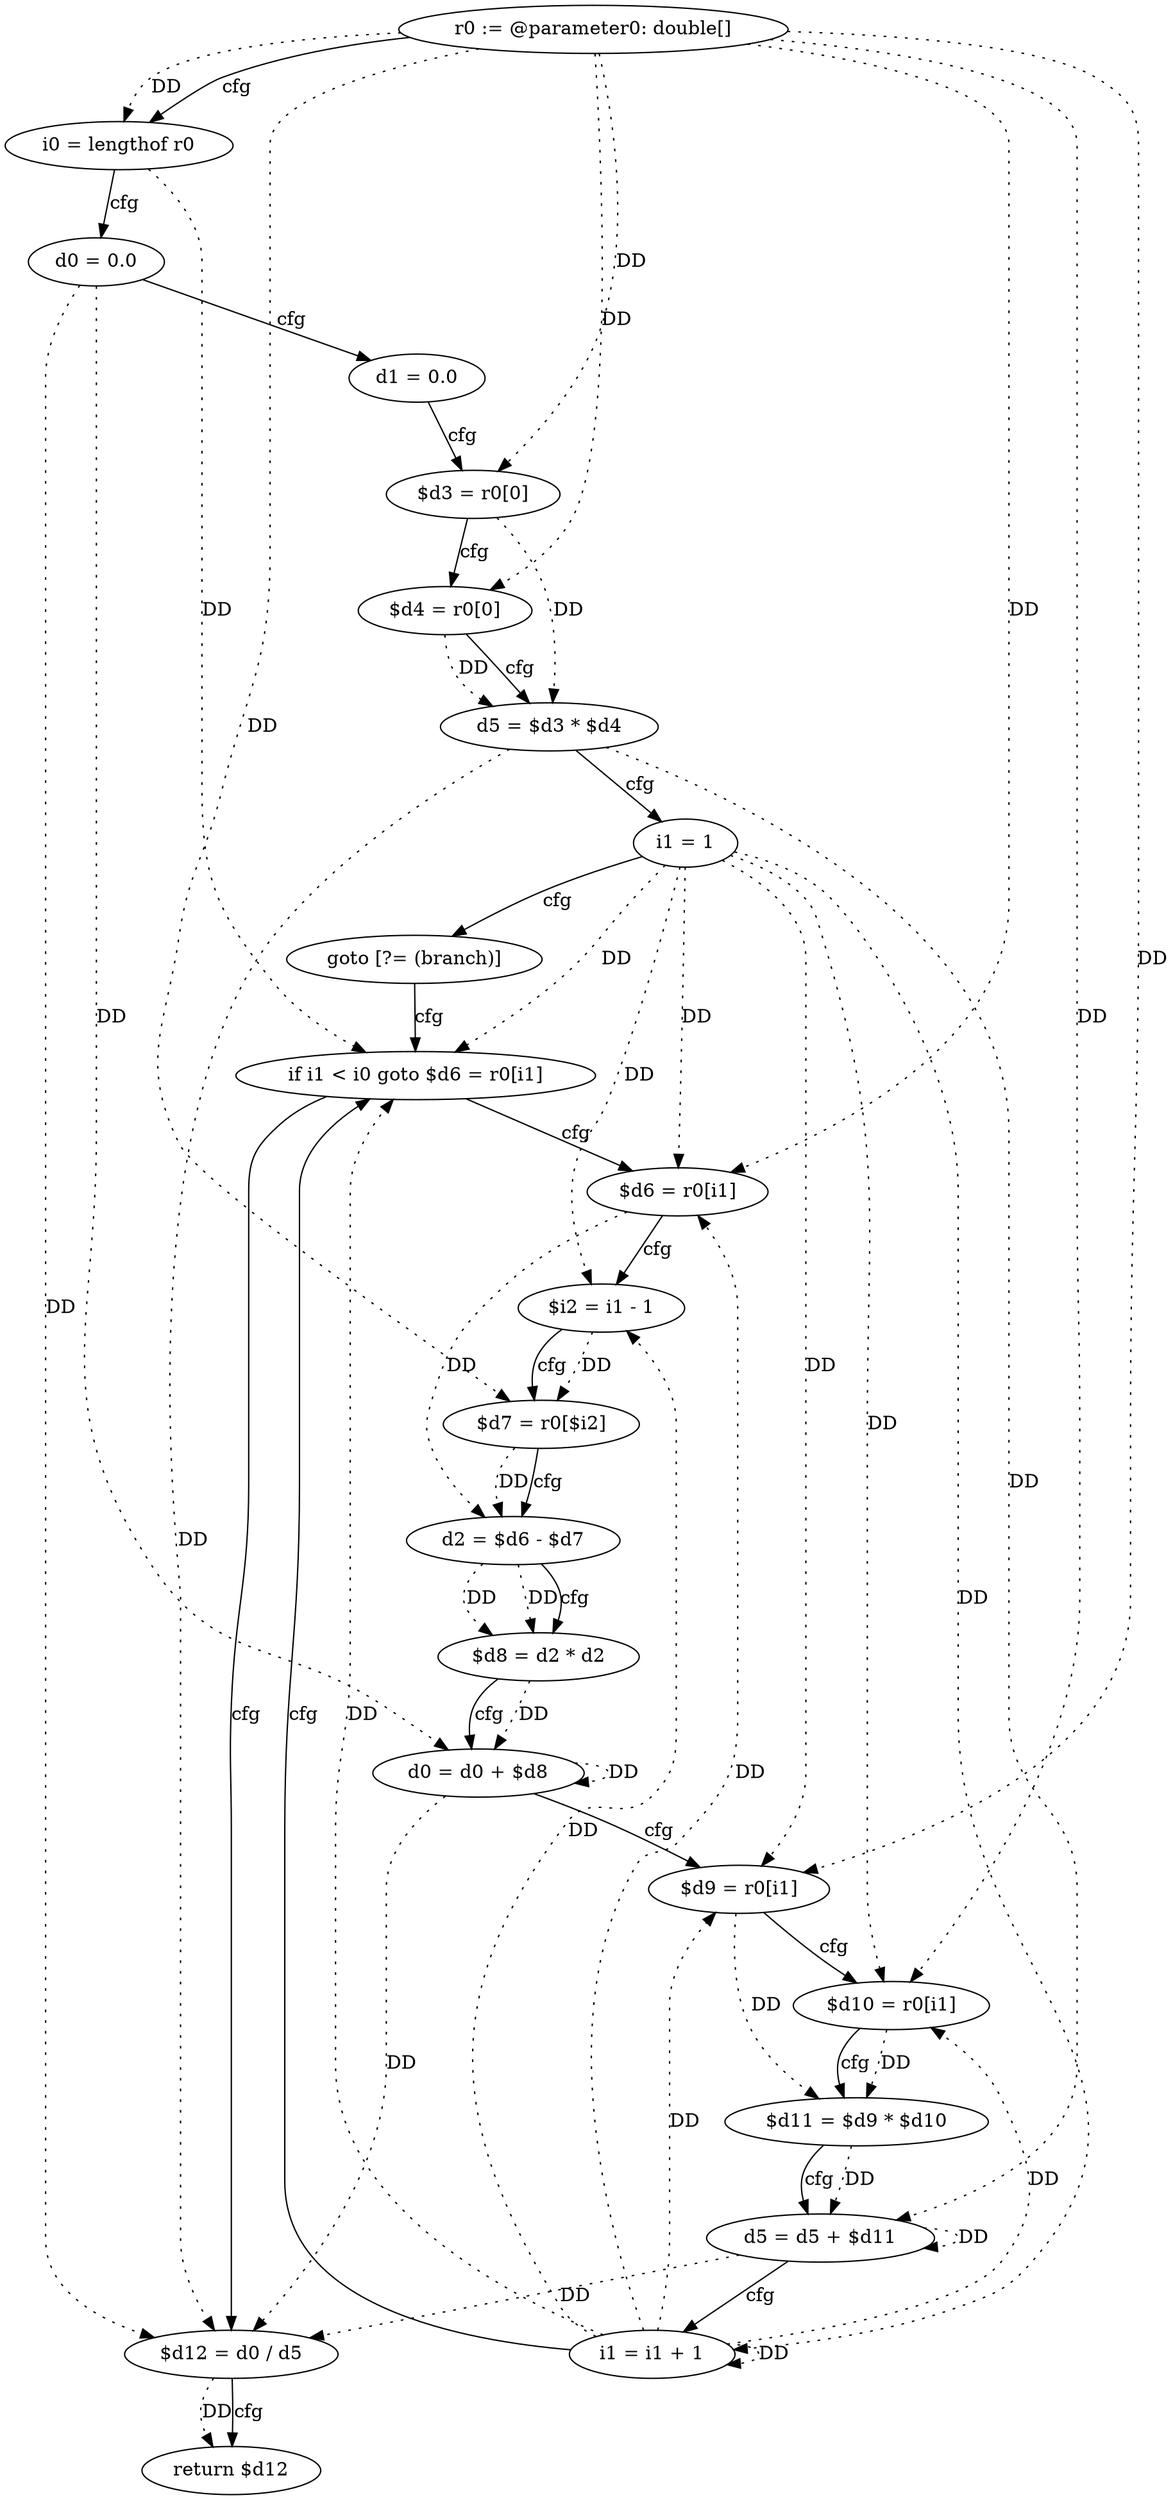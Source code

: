 digraph "durbinWatson" {
    "0" [label="r0 := @parameter0: double[]",];
    "1" [label="i0 = lengthof r0",];
    "2" [label="d0 = 0.0",];
    "3" [label="d1 = 0.0",];
    "4" [label="$d3 = r0[0]",];
    "5" [label="$d4 = r0[0]",];
    "6" [label="d5 = $d3 * $d4",];
    "7" [label="i1 = 1",];
    "8" [label="goto [?= (branch)]",];
    "9" [label="$d6 = r0[i1]",];
    "10" [label="$i2 = i1 - 1",];
    "11" [label="$d7 = r0[$i2]",];
    "12" [label="d2 = $d6 - $d7",];
    "13" [label="$d8 = d2 * d2",];
    "14" [label="d0 = d0 + $d8",];
    "15" [label="$d9 = r0[i1]",];
    "16" [label="$d10 = r0[i1]",];
    "17" [label="$d11 = $d9 * $d10",];
    "18" [label="d5 = d5 + $d11",];
    "19" [label="i1 = i1 + 1",];
    "20" [label="if i1 < i0 goto $d6 = r0[i1]",];
    "21" [label="$d12 = d0 / d5",];
    "22" [label="return $d12",];
    "0"->"1" [label="DD",style=dotted,];
    "0"->"4" [label="DD",style=dotted,];
    "0"->"5" [label="DD",style=dotted,];
    "0"->"9" [label="DD",style=dotted,];
    "0"->"11" [label="DD",style=dotted,];
    "0"->"15" [label="DD",style=dotted,];
    "0"->"16" [label="DD",style=dotted,];
    "1"->"20" [label="DD",style=dotted,];
    "2"->"14" [label="DD",style=dotted,];
    "2"->"21" [label="DD",style=dotted,];
    "4"->"6" [label="DD",style=dotted,];
    "5"->"6" [label="DD",style=dotted,];
    "6"->"18" [label="DD",style=dotted,];
    "6"->"21" [label="DD",style=dotted,];
    "7"->"9" [label="DD",style=dotted,];
    "7"->"10" [label="DD",style=dotted,];
    "7"->"15" [label="DD",style=dotted,];
    "7"->"16" [label="DD",style=dotted,];
    "7"->"19" [label="DD",style=dotted,];
    "7"->"20" [label="DD",style=dotted,];
    "9"->"12" [label="DD",style=dotted,];
    "10"->"11" [label="DD",style=dotted,];
    "11"->"12" [label="DD",style=dotted,];
    "12"->"13" [label="DD",style=dotted,];
    "12"->"13" [label="DD",style=dotted,];
    "13"->"14" [label="DD",style=dotted,];
    "14"->"14" [label="DD",style=dotted,];
    "14"->"21" [label="DD",style=dotted,];
    "15"->"17" [label="DD",style=dotted,];
    "16"->"17" [label="DD",style=dotted,];
    "17"->"18" [label="DD",style=dotted,];
    "18"->"18" [label="DD",style=dotted,];
    "18"->"21" [label="DD",style=dotted,];
    "19"->"9" [label="DD",style=dotted,];
    "19"->"10" [label="DD",style=dotted,];
    "19"->"15" [label="DD",style=dotted,];
    "19"->"16" [label="DD",style=dotted,];
    "19"->"19" [label="DD",style=dotted,];
    "19"->"20" [label="DD",style=dotted,];
    "21"->"22" [label="DD",style=dotted,];
    "0"->"1" [label="cfg",];
    "1"->"2" [label="cfg",];
    "2"->"3" [label="cfg",];
    "3"->"4" [label="cfg",];
    "4"->"5" [label="cfg",];
    "5"->"6" [label="cfg",];
    "6"->"7" [label="cfg",];
    "7"->"8" [label="cfg",];
    "8"->"20" [label="cfg",];
    "9"->"10" [label="cfg",];
    "10"->"11" [label="cfg",];
    "11"->"12" [label="cfg",];
    "12"->"13" [label="cfg",];
    "13"->"14" [label="cfg",];
    "14"->"15" [label="cfg",];
    "15"->"16" [label="cfg",];
    "16"->"17" [label="cfg",];
    "17"->"18" [label="cfg",];
    "18"->"19" [label="cfg",];
    "19"->"20" [label="cfg",];
    "20"->"21" [label="cfg",];
    "20"->"9" [label="cfg",];
    "21"->"22" [label="cfg",];
}
